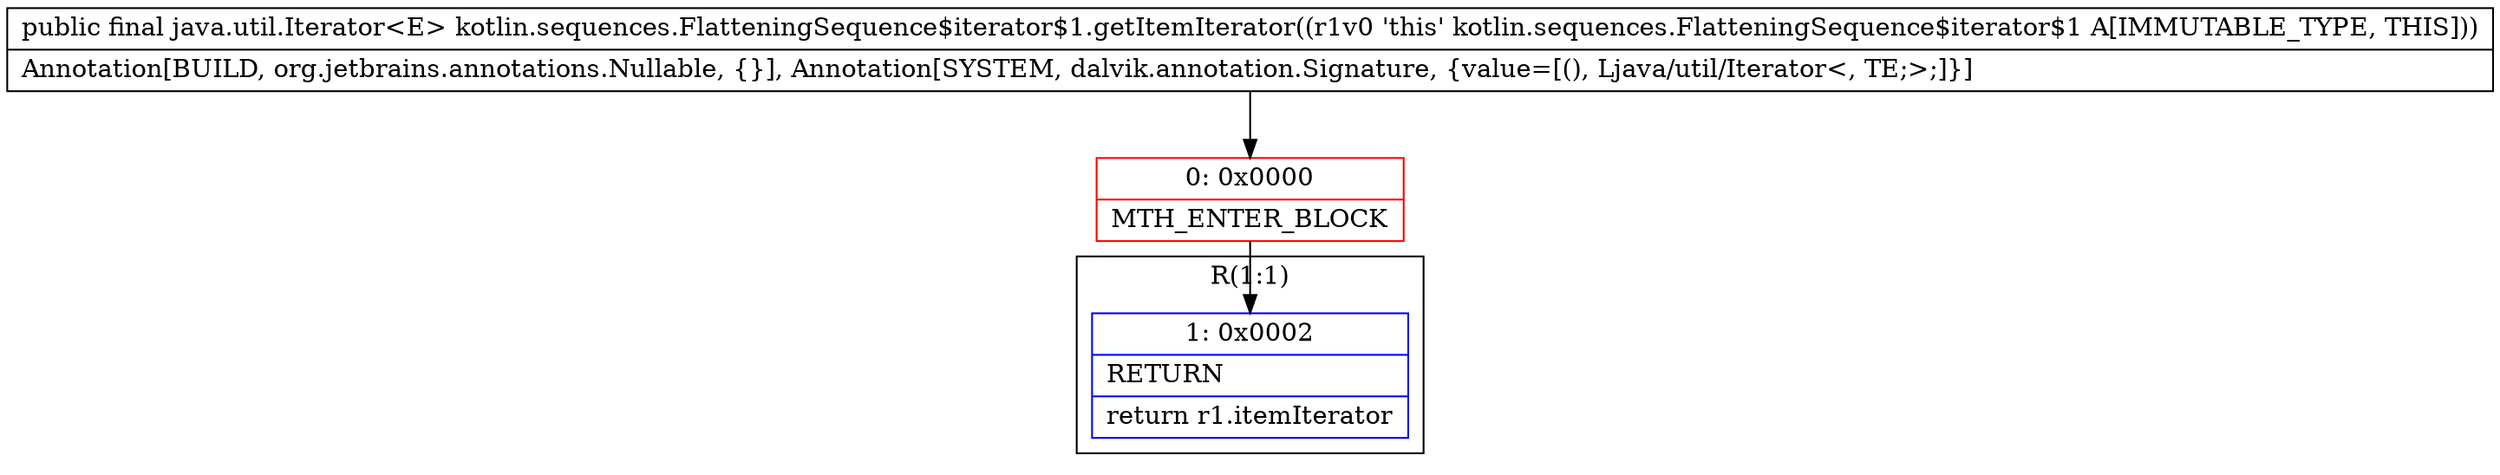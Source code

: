 digraph "CFG forkotlin.sequences.FlatteningSequence$iterator$1.getItemIterator()Ljava\/util\/Iterator;" {
subgraph cluster_Region_34940940 {
label = "R(1:1)";
node [shape=record,color=blue];
Node_1 [shape=record,label="{1\:\ 0x0002|RETURN\l|return r1.itemIterator\l}"];
}
Node_0 [shape=record,color=red,label="{0\:\ 0x0000|MTH_ENTER_BLOCK\l}"];
MethodNode[shape=record,label="{public final java.util.Iterator\<E\> kotlin.sequences.FlatteningSequence$iterator$1.getItemIterator((r1v0 'this' kotlin.sequences.FlatteningSequence$iterator$1 A[IMMUTABLE_TYPE, THIS]))  | Annotation[BUILD, org.jetbrains.annotations.Nullable, \{\}], Annotation[SYSTEM, dalvik.annotation.Signature, \{value=[(), Ljava\/util\/Iterator\<, TE;\>;]\}]\l}"];
MethodNode -> Node_0;
Node_0 -> Node_1;
}

